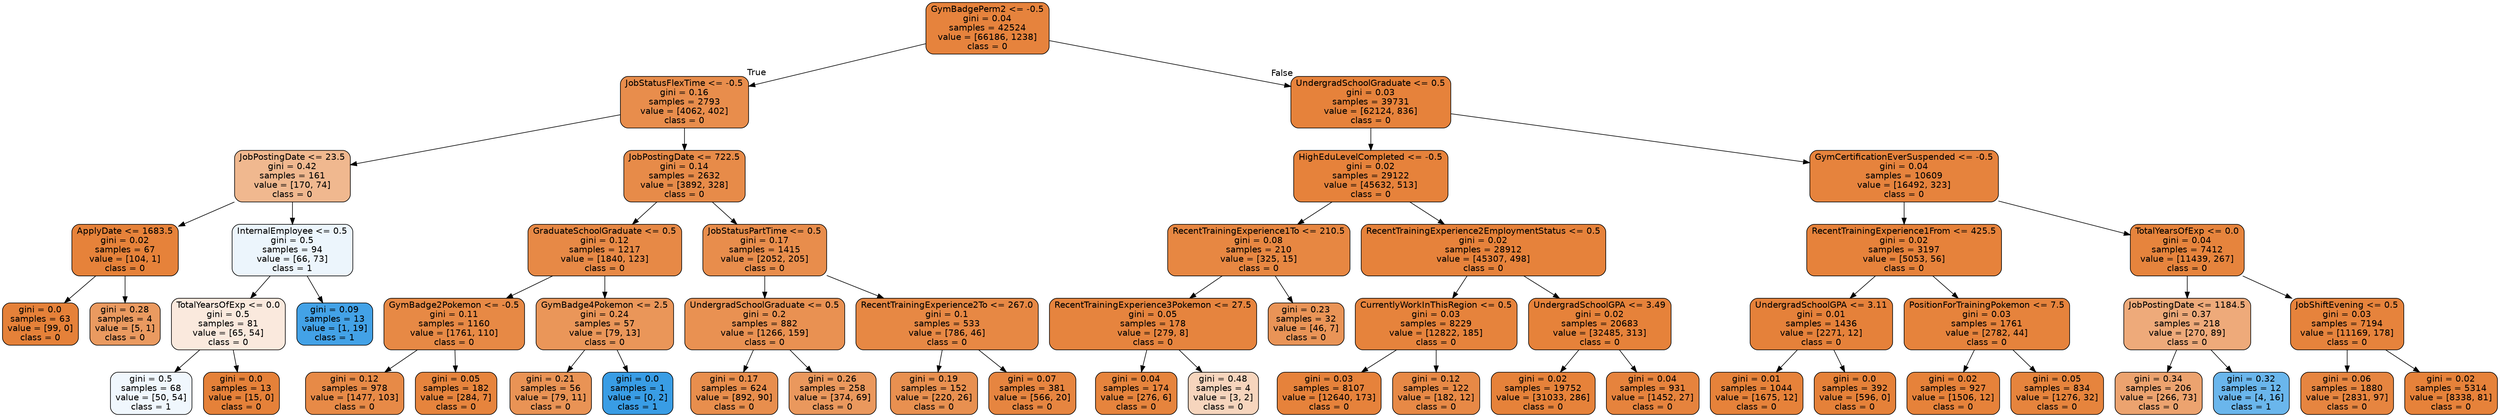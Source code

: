 digraph Tree {
node [shape=box, style="filled, rounded", color="black", fontname=helvetica] ;
edge [fontname=helvetica] ;
0 [label="GymBadgePerm2 <= -0.5\ngini = 0.04\nsamples = 42524\nvalue = [66186, 1238]\nclass = 0", fillcolor="#e58139fa"] ;
1 [label="JobStatusFlexTime <= -0.5\ngini = 0.16\nsamples = 2793\nvalue = [4062, 402]\nclass = 0", fillcolor="#e58139e6"] ;
0 -> 1 [labeldistance=2.5, labelangle=45, headlabel="True"] ;
2 [label="JobPostingDate <= 23.5\ngini = 0.42\nsamples = 161\nvalue = [170, 74]\nclass = 0", fillcolor="#e5813990"] ;
1 -> 2 ;
3 [label="ApplyDate <= 1683.5\ngini = 0.02\nsamples = 67\nvalue = [104, 1]\nclass = 0", fillcolor="#e58139fd"] ;
2 -> 3 ;
4 [label="gini = 0.0\nsamples = 63\nvalue = [99, 0]\nclass = 0", fillcolor="#e58139ff"] ;
3 -> 4 ;
5 [label="gini = 0.28\nsamples = 4\nvalue = [5, 1]\nclass = 0", fillcolor="#e58139cc"] ;
3 -> 5 ;
6 [label="InternalEmployee <= 0.5\ngini = 0.5\nsamples = 94\nvalue = [66, 73]\nclass = 1", fillcolor="#399de518"] ;
2 -> 6 ;
7 [label="TotalYearsOfExp <= 0.0\ngini = 0.5\nsamples = 81\nvalue = [65, 54]\nclass = 0", fillcolor="#e581392b"] ;
6 -> 7 ;
8 [label="gini = 0.5\nsamples = 68\nvalue = [50, 54]\nclass = 1", fillcolor="#399de513"] ;
7 -> 8 ;
9 [label="gini = 0.0\nsamples = 13\nvalue = [15, 0]\nclass = 0", fillcolor="#e58139ff"] ;
7 -> 9 ;
10 [label="gini = 0.09\nsamples = 13\nvalue = [1, 19]\nclass = 1", fillcolor="#399de5f2"] ;
6 -> 10 ;
11 [label="JobPostingDate <= 722.5\ngini = 0.14\nsamples = 2632\nvalue = [3892, 328]\nclass = 0", fillcolor="#e58139ea"] ;
1 -> 11 ;
12 [label="GraduateSchoolGraduate <= 0.5\ngini = 0.12\nsamples = 1217\nvalue = [1840, 123]\nclass = 0", fillcolor="#e58139ee"] ;
11 -> 12 ;
13 [label="GymBadge2Pokemon <= -0.5\ngini = 0.11\nsamples = 1160\nvalue = [1761, 110]\nclass = 0", fillcolor="#e58139ef"] ;
12 -> 13 ;
14 [label="gini = 0.12\nsamples = 978\nvalue = [1477, 103]\nclass = 0", fillcolor="#e58139ed"] ;
13 -> 14 ;
15 [label="gini = 0.05\nsamples = 182\nvalue = [284, 7]\nclass = 0", fillcolor="#e58139f9"] ;
13 -> 15 ;
16 [label="GymBadge4Pokemon <= 2.5\ngini = 0.24\nsamples = 57\nvalue = [79, 13]\nclass = 0", fillcolor="#e58139d5"] ;
12 -> 16 ;
17 [label="gini = 0.21\nsamples = 56\nvalue = [79, 11]\nclass = 0", fillcolor="#e58139db"] ;
16 -> 17 ;
18 [label="gini = 0.0\nsamples = 1\nvalue = [0, 2]\nclass = 1", fillcolor="#399de5ff"] ;
16 -> 18 ;
19 [label="JobStatusPartTime <= 0.5\ngini = 0.17\nsamples = 1415\nvalue = [2052, 205]\nclass = 0", fillcolor="#e58139e6"] ;
11 -> 19 ;
20 [label="UndergradSchoolGraduate <= 0.5\ngini = 0.2\nsamples = 882\nvalue = [1266, 159]\nclass = 0", fillcolor="#e58139df"] ;
19 -> 20 ;
21 [label="gini = 0.17\nsamples = 624\nvalue = [892, 90]\nclass = 0", fillcolor="#e58139e5"] ;
20 -> 21 ;
22 [label="gini = 0.26\nsamples = 258\nvalue = [374, 69]\nclass = 0", fillcolor="#e58139d0"] ;
20 -> 22 ;
23 [label="RecentTrainingExperience2To <= 267.0\ngini = 0.1\nsamples = 533\nvalue = [786, 46]\nclass = 0", fillcolor="#e58139f0"] ;
19 -> 23 ;
24 [label="gini = 0.19\nsamples = 152\nvalue = [220, 26]\nclass = 0", fillcolor="#e58139e1"] ;
23 -> 24 ;
25 [label="gini = 0.07\nsamples = 381\nvalue = [566, 20]\nclass = 0", fillcolor="#e58139f6"] ;
23 -> 25 ;
26 [label="UndergradSchoolGraduate <= 0.5\ngini = 0.03\nsamples = 39731\nvalue = [62124, 836]\nclass = 0", fillcolor="#e58139fc"] ;
0 -> 26 [labeldistance=2.5, labelangle=-45, headlabel="False"] ;
27 [label="HighEduLevelCompleted <= -0.5\ngini = 0.02\nsamples = 29122\nvalue = [45632, 513]\nclass = 0", fillcolor="#e58139fc"] ;
26 -> 27 ;
28 [label="RecentTrainingExperience1To <= 210.5\ngini = 0.08\nsamples = 210\nvalue = [325, 15]\nclass = 0", fillcolor="#e58139f3"] ;
27 -> 28 ;
29 [label="RecentTrainingExperience3Pokemon <= 27.5\ngini = 0.05\nsamples = 178\nvalue = [279, 8]\nclass = 0", fillcolor="#e58139f8"] ;
28 -> 29 ;
30 [label="gini = 0.04\nsamples = 174\nvalue = [276, 6]\nclass = 0", fillcolor="#e58139f9"] ;
29 -> 30 ;
31 [label="gini = 0.48\nsamples = 4\nvalue = [3, 2]\nclass = 0", fillcolor="#e5813955"] ;
29 -> 31 ;
32 [label="gini = 0.23\nsamples = 32\nvalue = [46, 7]\nclass = 0", fillcolor="#e58139d8"] ;
28 -> 32 ;
33 [label="RecentTrainingExperience2EmploymentStatus <= 0.5\ngini = 0.02\nsamples = 28912\nvalue = [45307, 498]\nclass = 0", fillcolor="#e58139fc"] ;
27 -> 33 ;
34 [label="CurrentlyWorkInThisRegion <= 0.5\ngini = 0.03\nsamples = 8229\nvalue = [12822, 185]\nclass = 0", fillcolor="#e58139fb"] ;
33 -> 34 ;
35 [label="gini = 0.03\nsamples = 8107\nvalue = [12640, 173]\nclass = 0", fillcolor="#e58139fc"] ;
34 -> 35 ;
36 [label="gini = 0.12\nsamples = 122\nvalue = [182, 12]\nclass = 0", fillcolor="#e58139ee"] ;
34 -> 36 ;
37 [label="UndergradSchoolGPA <= 3.49\ngini = 0.02\nsamples = 20683\nvalue = [32485, 313]\nclass = 0", fillcolor="#e58139fd"] ;
33 -> 37 ;
38 [label="gini = 0.02\nsamples = 19752\nvalue = [31033, 286]\nclass = 0", fillcolor="#e58139fd"] ;
37 -> 38 ;
39 [label="gini = 0.04\nsamples = 931\nvalue = [1452, 27]\nclass = 0", fillcolor="#e58139fa"] ;
37 -> 39 ;
40 [label="GymCertificationEverSuspended <= -0.5\ngini = 0.04\nsamples = 10609\nvalue = [16492, 323]\nclass = 0", fillcolor="#e58139fa"] ;
26 -> 40 ;
41 [label="RecentTrainingExperience1From <= 425.5\ngini = 0.02\nsamples = 3197\nvalue = [5053, 56]\nclass = 0", fillcolor="#e58139fc"] ;
40 -> 41 ;
42 [label="UndergradSchoolGPA <= 3.11\ngini = 0.01\nsamples = 1436\nvalue = [2271, 12]\nclass = 0", fillcolor="#e58139fe"] ;
41 -> 42 ;
43 [label="gini = 0.01\nsamples = 1044\nvalue = [1675, 12]\nclass = 0", fillcolor="#e58139fd"] ;
42 -> 43 ;
44 [label="gini = 0.0\nsamples = 392\nvalue = [596, 0]\nclass = 0", fillcolor="#e58139ff"] ;
42 -> 44 ;
45 [label="PositionForTrainingPokemon <= 7.5\ngini = 0.03\nsamples = 1761\nvalue = [2782, 44]\nclass = 0", fillcolor="#e58139fb"] ;
41 -> 45 ;
46 [label="gini = 0.02\nsamples = 927\nvalue = [1506, 12]\nclass = 0", fillcolor="#e58139fd"] ;
45 -> 46 ;
47 [label="gini = 0.05\nsamples = 834\nvalue = [1276, 32]\nclass = 0", fillcolor="#e58139f9"] ;
45 -> 47 ;
48 [label="TotalYearsOfExp <= 0.0\ngini = 0.04\nsamples = 7412\nvalue = [11439, 267]\nclass = 0", fillcolor="#e58139f9"] ;
40 -> 48 ;
49 [label="JobPostingDate <= 1184.5\ngini = 0.37\nsamples = 218\nvalue = [270, 89]\nclass = 0", fillcolor="#e58139ab"] ;
48 -> 49 ;
50 [label="gini = 0.34\nsamples = 206\nvalue = [266, 73]\nclass = 0", fillcolor="#e58139b9"] ;
49 -> 50 ;
51 [label="gini = 0.32\nsamples = 12\nvalue = [4, 16]\nclass = 1", fillcolor="#399de5bf"] ;
49 -> 51 ;
52 [label="JobShiftEvening <= 0.5\ngini = 0.03\nsamples = 7194\nvalue = [11169, 178]\nclass = 0", fillcolor="#e58139fb"] ;
48 -> 52 ;
53 [label="gini = 0.06\nsamples = 1880\nvalue = [2831, 97]\nclass = 0", fillcolor="#e58139f6"] ;
52 -> 53 ;
54 [label="gini = 0.02\nsamples = 5314\nvalue = [8338, 81]\nclass = 0", fillcolor="#e58139fd"] ;
52 -> 54 ;
}